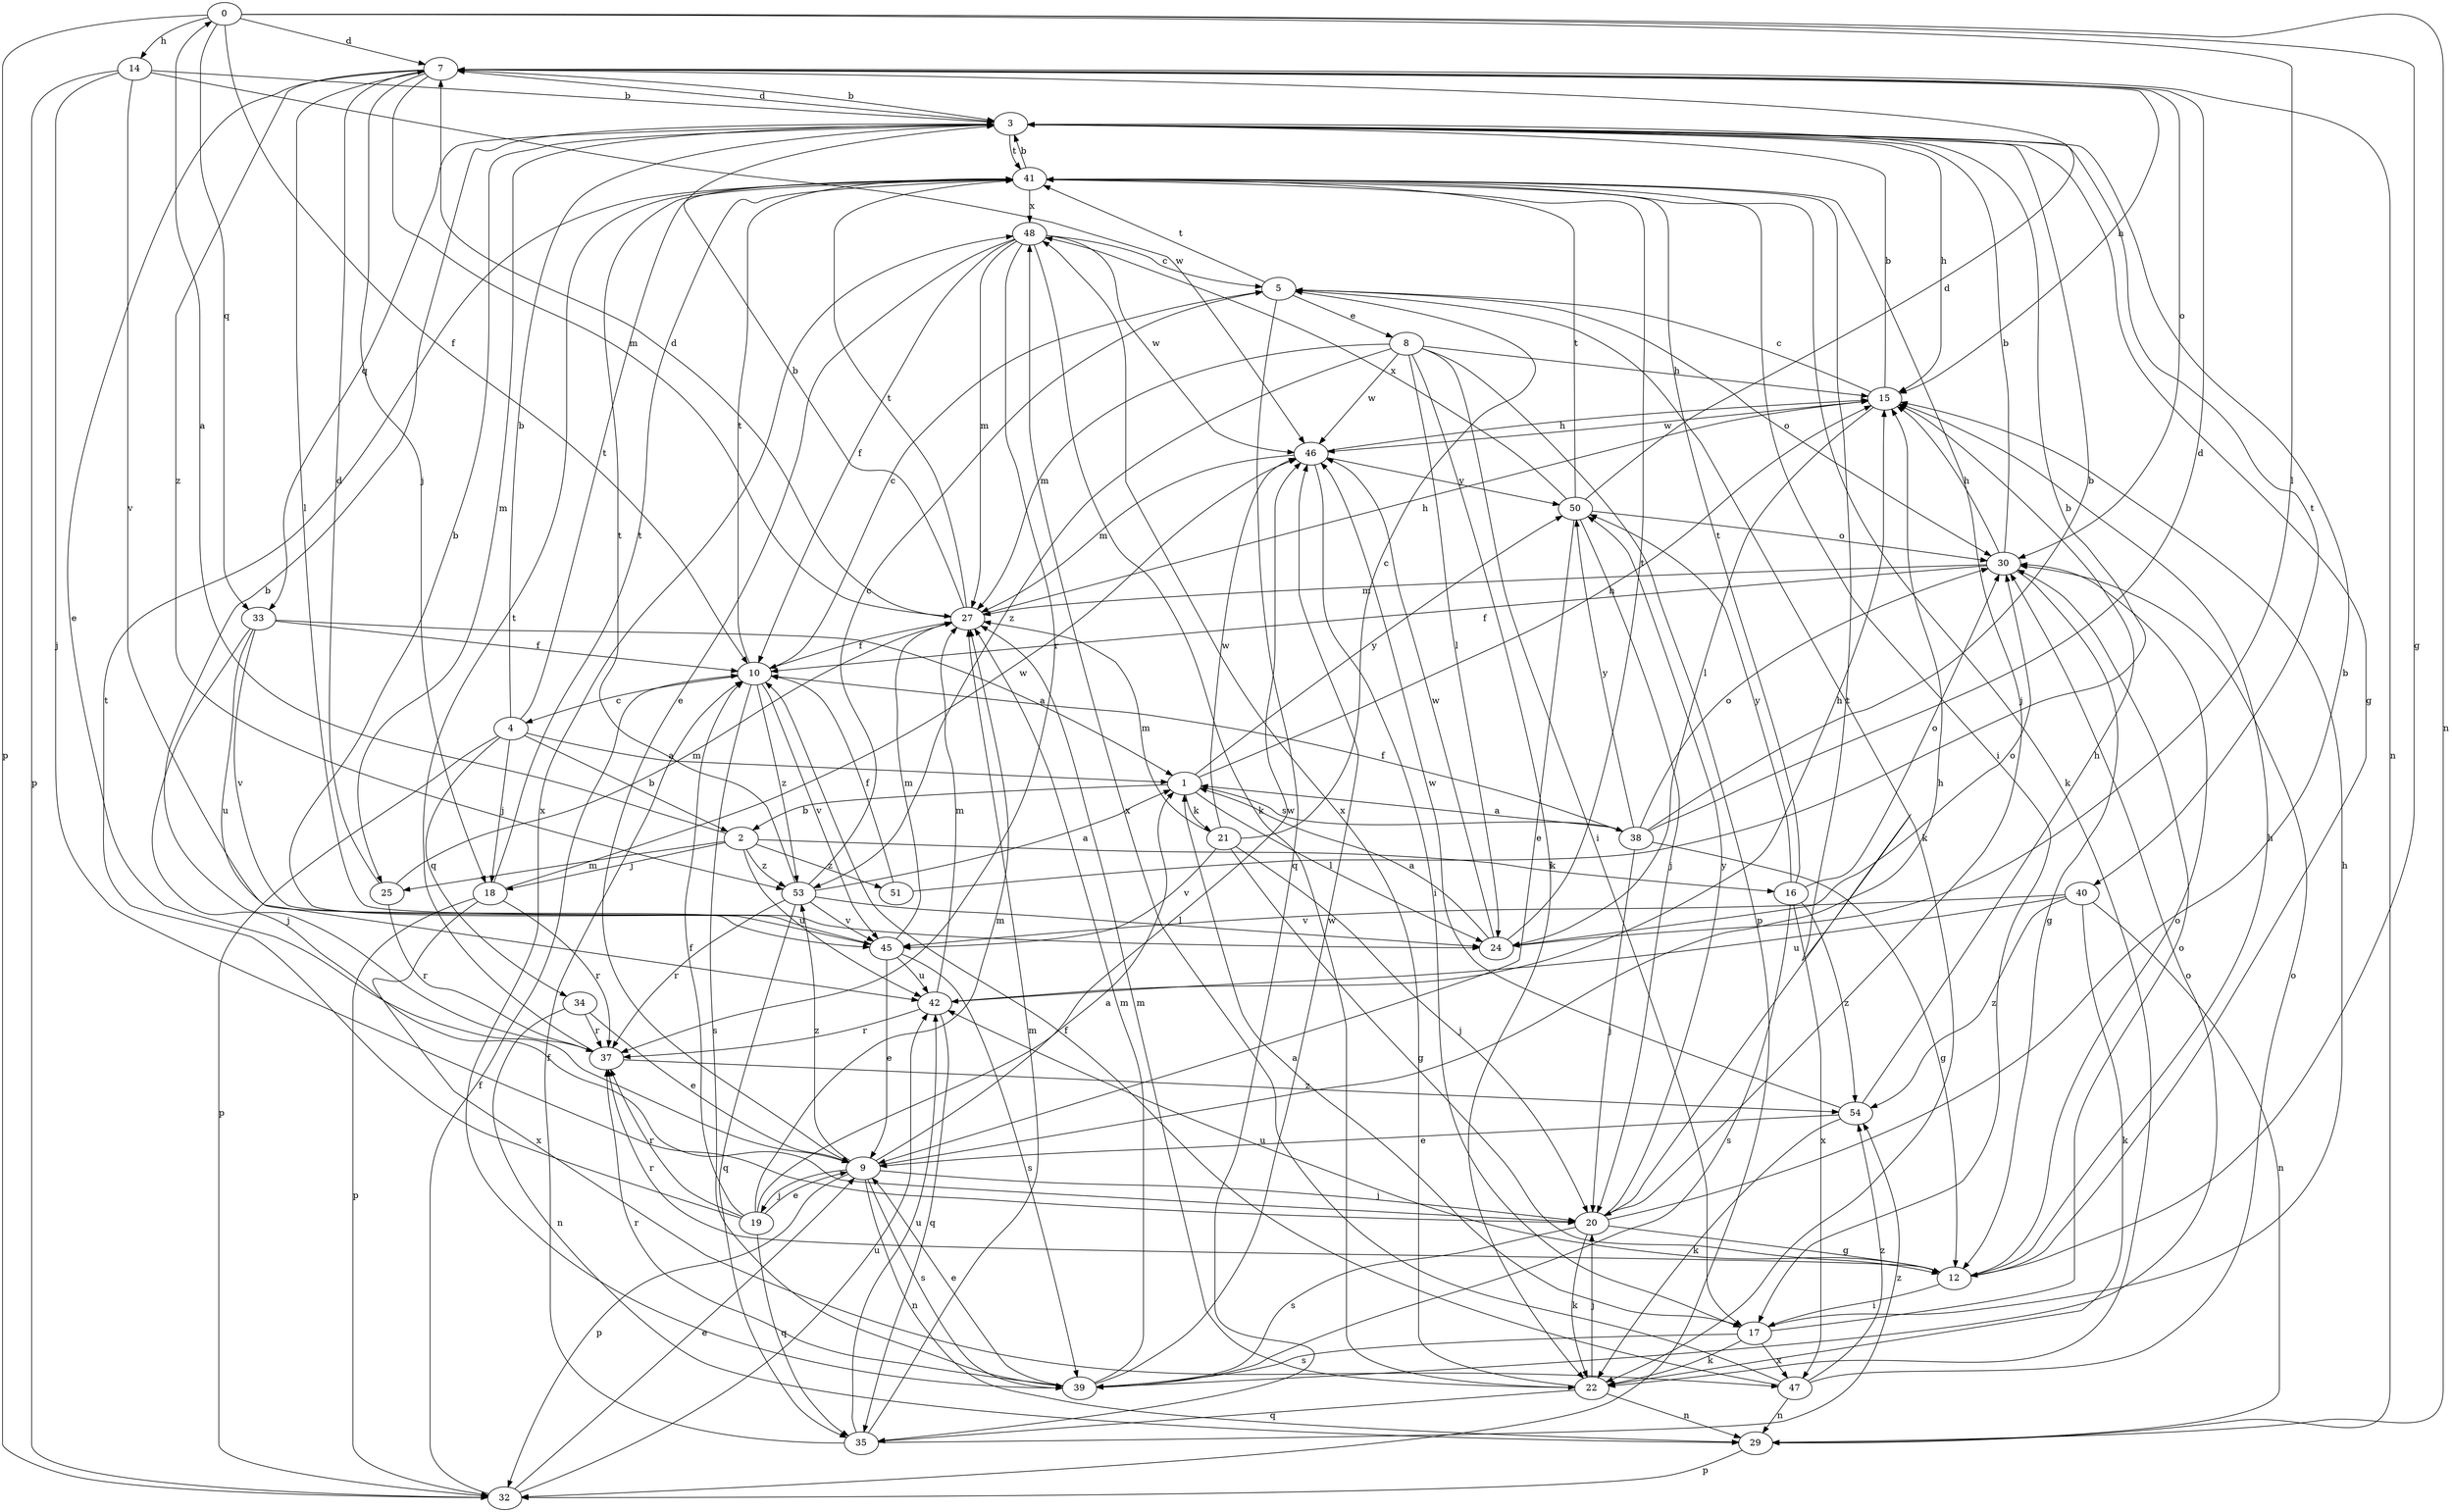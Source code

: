 strict digraph  {
0;
1;
2;
3;
4;
5;
7;
8;
9;
10;
12;
14;
15;
16;
17;
18;
19;
20;
21;
22;
24;
25;
27;
29;
30;
32;
33;
34;
35;
37;
38;
39;
40;
41;
42;
45;
46;
47;
48;
50;
51;
53;
54;
0 -> 7  [label=d];
0 -> 10  [label=f];
0 -> 12  [label=g];
0 -> 14  [label=h];
0 -> 24  [label=l];
0 -> 29  [label=n];
0 -> 32  [label=p];
0 -> 33  [label=q];
1 -> 2  [label=b];
1 -> 15  [label=h];
1 -> 21  [label=k];
1 -> 24  [label=l];
1 -> 38  [label=s];
1 -> 50  [label=y];
2 -> 0  [label=a];
2 -> 16  [label=i];
2 -> 18  [label=j];
2 -> 25  [label=m];
2 -> 42  [label=u];
2 -> 51  [label=z];
2 -> 53  [label=z];
3 -> 7  [label=d];
3 -> 12  [label=g];
3 -> 15  [label=h];
3 -> 25  [label=m];
3 -> 33  [label=q];
3 -> 40  [label=t];
3 -> 41  [label=t];
4 -> 1  [label=a];
4 -> 2  [label=b];
4 -> 3  [label=b];
4 -> 18  [label=j];
4 -> 32  [label=p];
4 -> 34  [label=q];
4 -> 41  [label=t];
5 -> 8  [label=e];
5 -> 22  [label=k];
5 -> 30  [label=o];
5 -> 35  [label=q];
5 -> 41  [label=t];
7 -> 3  [label=b];
7 -> 9  [label=e];
7 -> 15  [label=h];
7 -> 18  [label=j];
7 -> 24  [label=l];
7 -> 27  [label=m];
7 -> 29  [label=n];
7 -> 30  [label=o];
7 -> 53  [label=z];
8 -> 15  [label=h];
8 -> 17  [label=i];
8 -> 22  [label=k];
8 -> 24  [label=l];
8 -> 27  [label=m];
8 -> 32  [label=p];
8 -> 46  [label=w];
8 -> 53  [label=z];
9 -> 15  [label=h];
9 -> 19  [label=j];
9 -> 20  [label=j];
9 -> 29  [label=n];
9 -> 32  [label=p];
9 -> 39  [label=s];
9 -> 46  [label=w];
9 -> 53  [label=z];
10 -> 4  [label=c];
10 -> 5  [label=c];
10 -> 39  [label=s];
10 -> 41  [label=t];
10 -> 45  [label=v];
10 -> 53  [label=z];
12 -> 15  [label=h];
12 -> 17  [label=i];
12 -> 30  [label=o];
12 -> 37  [label=r];
12 -> 42  [label=u];
14 -> 3  [label=b];
14 -> 20  [label=j];
14 -> 32  [label=p];
14 -> 45  [label=v];
14 -> 46  [label=w];
15 -> 3  [label=b];
15 -> 5  [label=c];
15 -> 24  [label=l];
15 -> 46  [label=w];
16 -> 30  [label=o];
16 -> 39  [label=s];
16 -> 41  [label=t];
16 -> 47  [label=x];
16 -> 50  [label=y];
16 -> 54  [label=z];
17 -> 1  [label=a];
17 -> 15  [label=h];
17 -> 22  [label=k];
17 -> 30  [label=o];
17 -> 39  [label=s];
17 -> 47  [label=x];
18 -> 32  [label=p];
18 -> 37  [label=r];
18 -> 41  [label=t];
18 -> 46  [label=w];
18 -> 47  [label=x];
19 -> 1  [label=a];
19 -> 9  [label=e];
19 -> 10  [label=f];
19 -> 27  [label=m];
19 -> 35  [label=q];
19 -> 37  [label=r];
19 -> 41  [label=t];
20 -> 3  [label=b];
20 -> 12  [label=g];
20 -> 22  [label=k];
20 -> 39  [label=s];
20 -> 41  [label=t];
20 -> 50  [label=y];
21 -> 5  [label=c];
21 -> 12  [label=g];
21 -> 20  [label=j];
21 -> 27  [label=m];
21 -> 45  [label=v];
21 -> 46  [label=w];
22 -> 20  [label=j];
22 -> 27  [label=m];
22 -> 29  [label=n];
22 -> 35  [label=q];
22 -> 48  [label=x];
24 -> 1  [label=a];
24 -> 30  [label=o];
24 -> 41  [label=t];
24 -> 46  [label=w];
25 -> 7  [label=d];
25 -> 27  [label=m];
25 -> 37  [label=r];
27 -> 3  [label=b];
27 -> 7  [label=d];
27 -> 10  [label=f];
27 -> 15  [label=h];
27 -> 41  [label=t];
29 -> 32  [label=p];
30 -> 3  [label=b];
30 -> 10  [label=f];
30 -> 12  [label=g];
30 -> 15  [label=h];
30 -> 27  [label=m];
32 -> 9  [label=e];
32 -> 10  [label=f];
32 -> 42  [label=u];
33 -> 1  [label=a];
33 -> 10  [label=f];
33 -> 20  [label=j];
33 -> 42  [label=u];
33 -> 45  [label=v];
34 -> 9  [label=e];
34 -> 29  [label=n];
34 -> 37  [label=r];
35 -> 10  [label=f];
35 -> 27  [label=m];
35 -> 42  [label=u];
35 -> 54  [label=z];
37 -> 3  [label=b];
37 -> 41  [label=t];
37 -> 54  [label=z];
38 -> 1  [label=a];
38 -> 3  [label=b];
38 -> 7  [label=d];
38 -> 10  [label=f];
38 -> 12  [label=g];
38 -> 20  [label=j];
38 -> 30  [label=o];
38 -> 50  [label=y];
39 -> 9  [label=e];
39 -> 27  [label=m];
39 -> 30  [label=o];
39 -> 37  [label=r];
39 -> 46  [label=w];
39 -> 48  [label=x];
40 -> 22  [label=k];
40 -> 29  [label=n];
40 -> 42  [label=u];
40 -> 45  [label=v];
40 -> 54  [label=z];
41 -> 3  [label=b];
41 -> 17  [label=i];
41 -> 20  [label=j];
41 -> 22  [label=k];
41 -> 48  [label=x];
42 -> 15  [label=h];
42 -> 27  [label=m];
42 -> 35  [label=q];
42 -> 37  [label=r];
45 -> 3  [label=b];
45 -> 9  [label=e];
45 -> 27  [label=m];
45 -> 39  [label=s];
45 -> 42  [label=u];
46 -> 15  [label=h];
46 -> 17  [label=i];
46 -> 27  [label=m];
46 -> 50  [label=y];
47 -> 10  [label=f];
47 -> 29  [label=n];
47 -> 30  [label=o];
47 -> 48  [label=x];
47 -> 54  [label=z];
48 -> 5  [label=c];
48 -> 9  [label=e];
48 -> 10  [label=f];
48 -> 22  [label=k];
48 -> 27  [label=m];
48 -> 37  [label=r];
48 -> 46  [label=w];
50 -> 7  [label=d];
50 -> 9  [label=e];
50 -> 20  [label=j];
50 -> 30  [label=o];
50 -> 41  [label=t];
50 -> 48  [label=x];
51 -> 3  [label=b];
51 -> 10  [label=f];
53 -> 1  [label=a];
53 -> 5  [label=c];
53 -> 24  [label=l];
53 -> 35  [label=q];
53 -> 37  [label=r];
53 -> 41  [label=t];
53 -> 45  [label=v];
54 -> 9  [label=e];
54 -> 15  [label=h];
54 -> 22  [label=k];
54 -> 46  [label=w];
}
